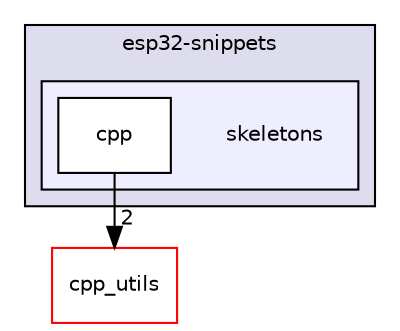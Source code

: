 digraph "esp32-snippets/skeletons" {
  compound=true
  node [ fontsize="10", fontname="Helvetica"];
  edge [ labelfontsize="10", labelfontname="Helvetica"];
  subgraph clusterdir_2b66d65f09a100230911d819a169d69c {
    graph [ bgcolor="#ddddee", pencolor="black", label="esp32-snippets" fontname="Helvetica", fontsize="10", URL="dir_2b66d65f09a100230911d819a169d69c.html"]
  subgraph clusterdir_2a5f23fba40e3da3acff50381ca249ec {
    graph [ bgcolor="#eeeeff", pencolor="black", label="" URL="dir_2a5f23fba40e3da3acff50381ca249ec.html"];
    dir_2a5f23fba40e3da3acff50381ca249ec [shape=plaintext label="skeletons"];
    dir_6b37aefcef33da97247548b45438511e [shape=box label="cpp" color="black" fillcolor="white" style="filled" URL="dir_6b37aefcef33da97247548b45438511e.html"];
  }
  }
  dir_e66062f3a4d2a5b6b6746a6b0f9c85ac [shape=box label="cpp_utils" fillcolor="white" style="filled" color="red" URL="dir_e66062f3a4d2a5b6b6746a6b0f9c85ac.html"];
  dir_6b37aefcef33da97247548b45438511e->dir_e66062f3a4d2a5b6b6746a6b0f9c85ac [headlabel="2", labeldistance=1.5 headhref="dir_000141_000062.html"];
}

